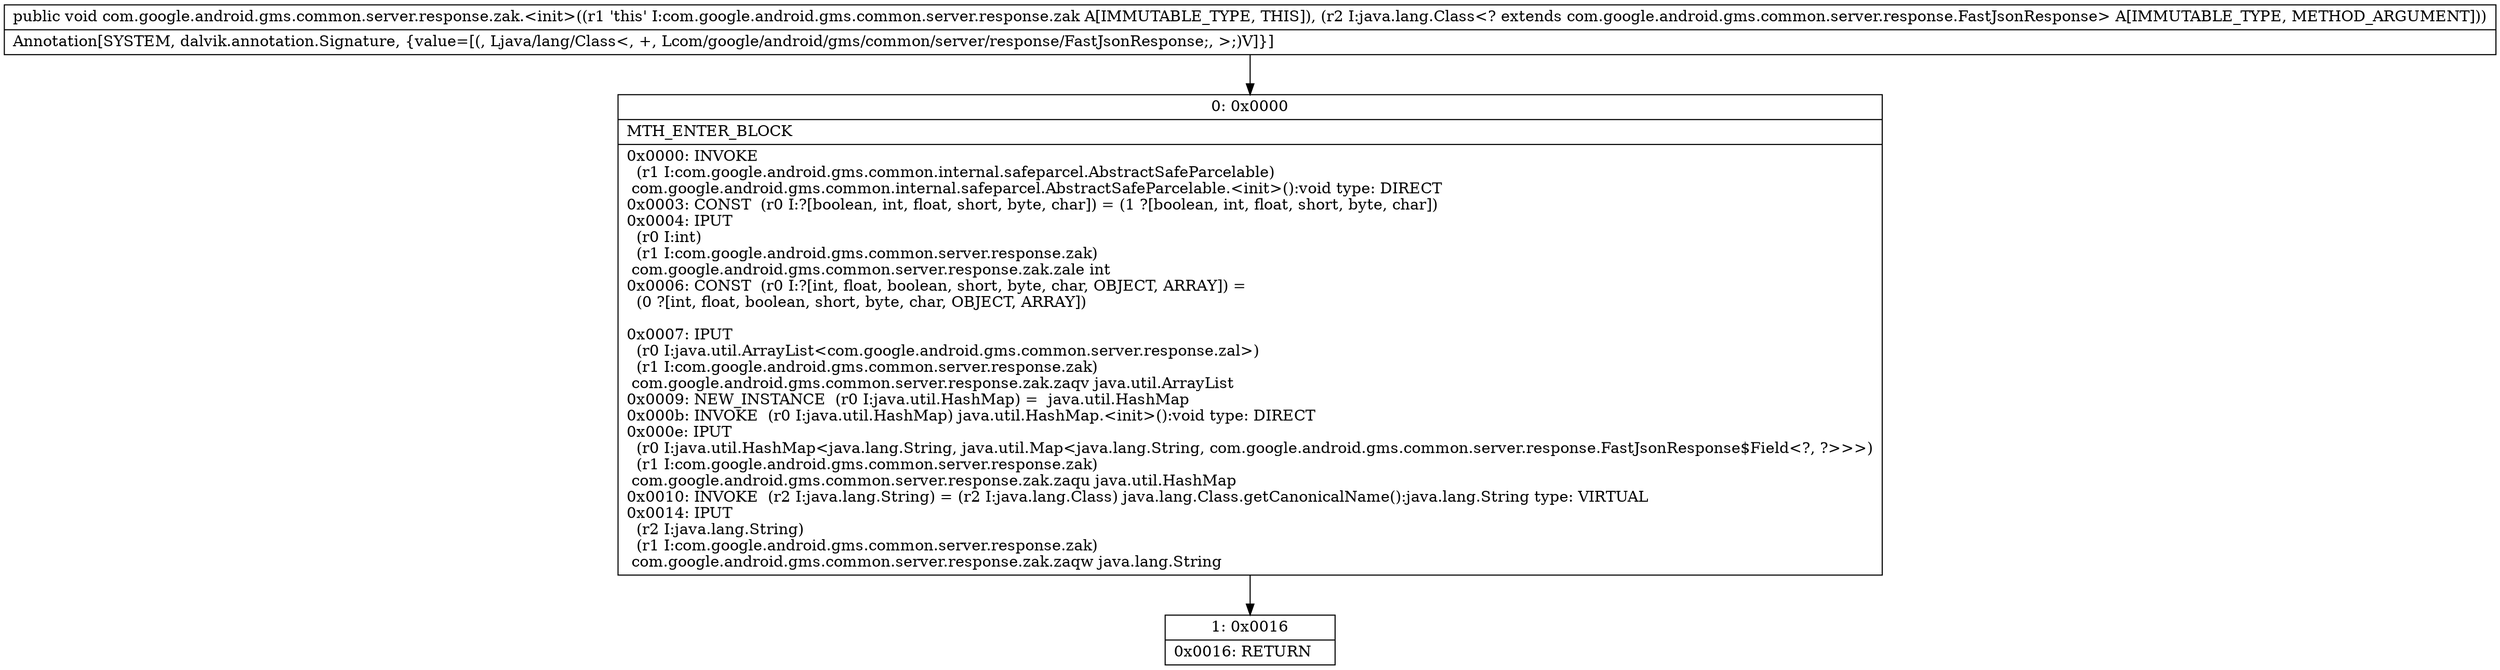 digraph "CFG forcom.google.android.gms.common.server.response.zak.\<init\>(Ljava\/lang\/Class;)V" {
Node_0 [shape=record,label="{0\:\ 0x0000|MTH_ENTER_BLOCK\l|0x0000: INVOKE  \l  (r1 I:com.google.android.gms.common.internal.safeparcel.AbstractSafeParcelable)\l com.google.android.gms.common.internal.safeparcel.AbstractSafeParcelable.\<init\>():void type: DIRECT \l0x0003: CONST  (r0 I:?[boolean, int, float, short, byte, char]) = (1 ?[boolean, int, float, short, byte, char]) \l0x0004: IPUT  \l  (r0 I:int)\l  (r1 I:com.google.android.gms.common.server.response.zak)\l com.google.android.gms.common.server.response.zak.zale int \l0x0006: CONST  (r0 I:?[int, float, boolean, short, byte, char, OBJECT, ARRAY]) = \l  (0 ?[int, float, boolean, short, byte, char, OBJECT, ARRAY])\l \l0x0007: IPUT  \l  (r0 I:java.util.ArrayList\<com.google.android.gms.common.server.response.zal\>)\l  (r1 I:com.google.android.gms.common.server.response.zak)\l com.google.android.gms.common.server.response.zak.zaqv java.util.ArrayList \l0x0009: NEW_INSTANCE  (r0 I:java.util.HashMap) =  java.util.HashMap \l0x000b: INVOKE  (r0 I:java.util.HashMap) java.util.HashMap.\<init\>():void type: DIRECT \l0x000e: IPUT  \l  (r0 I:java.util.HashMap\<java.lang.String, java.util.Map\<java.lang.String, com.google.android.gms.common.server.response.FastJsonResponse$Field\<?, ?\>\>\>)\l  (r1 I:com.google.android.gms.common.server.response.zak)\l com.google.android.gms.common.server.response.zak.zaqu java.util.HashMap \l0x0010: INVOKE  (r2 I:java.lang.String) = (r2 I:java.lang.Class) java.lang.Class.getCanonicalName():java.lang.String type: VIRTUAL \l0x0014: IPUT  \l  (r2 I:java.lang.String)\l  (r1 I:com.google.android.gms.common.server.response.zak)\l com.google.android.gms.common.server.response.zak.zaqw java.lang.String \l}"];
Node_1 [shape=record,label="{1\:\ 0x0016|0x0016: RETURN   \l}"];
MethodNode[shape=record,label="{public void com.google.android.gms.common.server.response.zak.\<init\>((r1 'this' I:com.google.android.gms.common.server.response.zak A[IMMUTABLE_TYPE, THIS]), (r2 I:java.lang.Class\<? extends com.google.android.gms.common.server.response.FastJsonResponse\> A[IMMUTABLE_TYPE, METHOD_ARGUMENT]))  | Annotation[SYSTEM, dalvik.annotation.Signature, \{value=[(, Ljava\/lang\/Class\<, +, Lcom\/google\/android\/gms\/common\/server\/response\/FastJsonResponse;, \>;)V]\}]\l}"];
MethodNode -> Node_0;
Node_0 -> Node_1;
}

